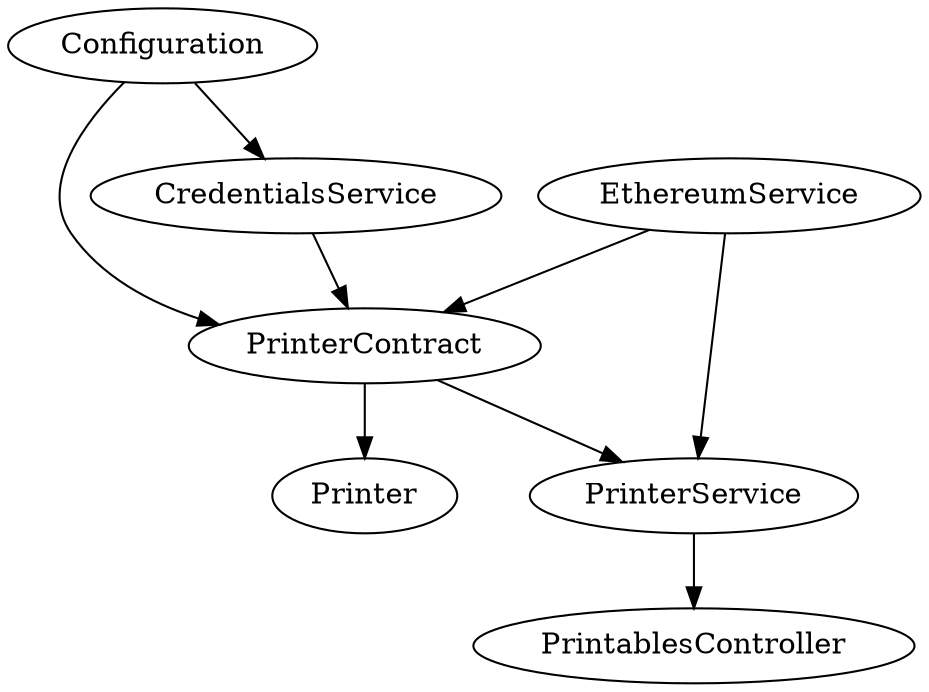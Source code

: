 digraph {
  PrinterContract -> Printer
  EthereumService -> PrinterContract
  Configuration -> PrinterContract
  CredentialsService -> PrinterContract
  PrinterContract -> PrinterService
  EthereumService -> PrinterService
  Configuration -> CredentialsService
  PrinterService -> PrintablesController
}
